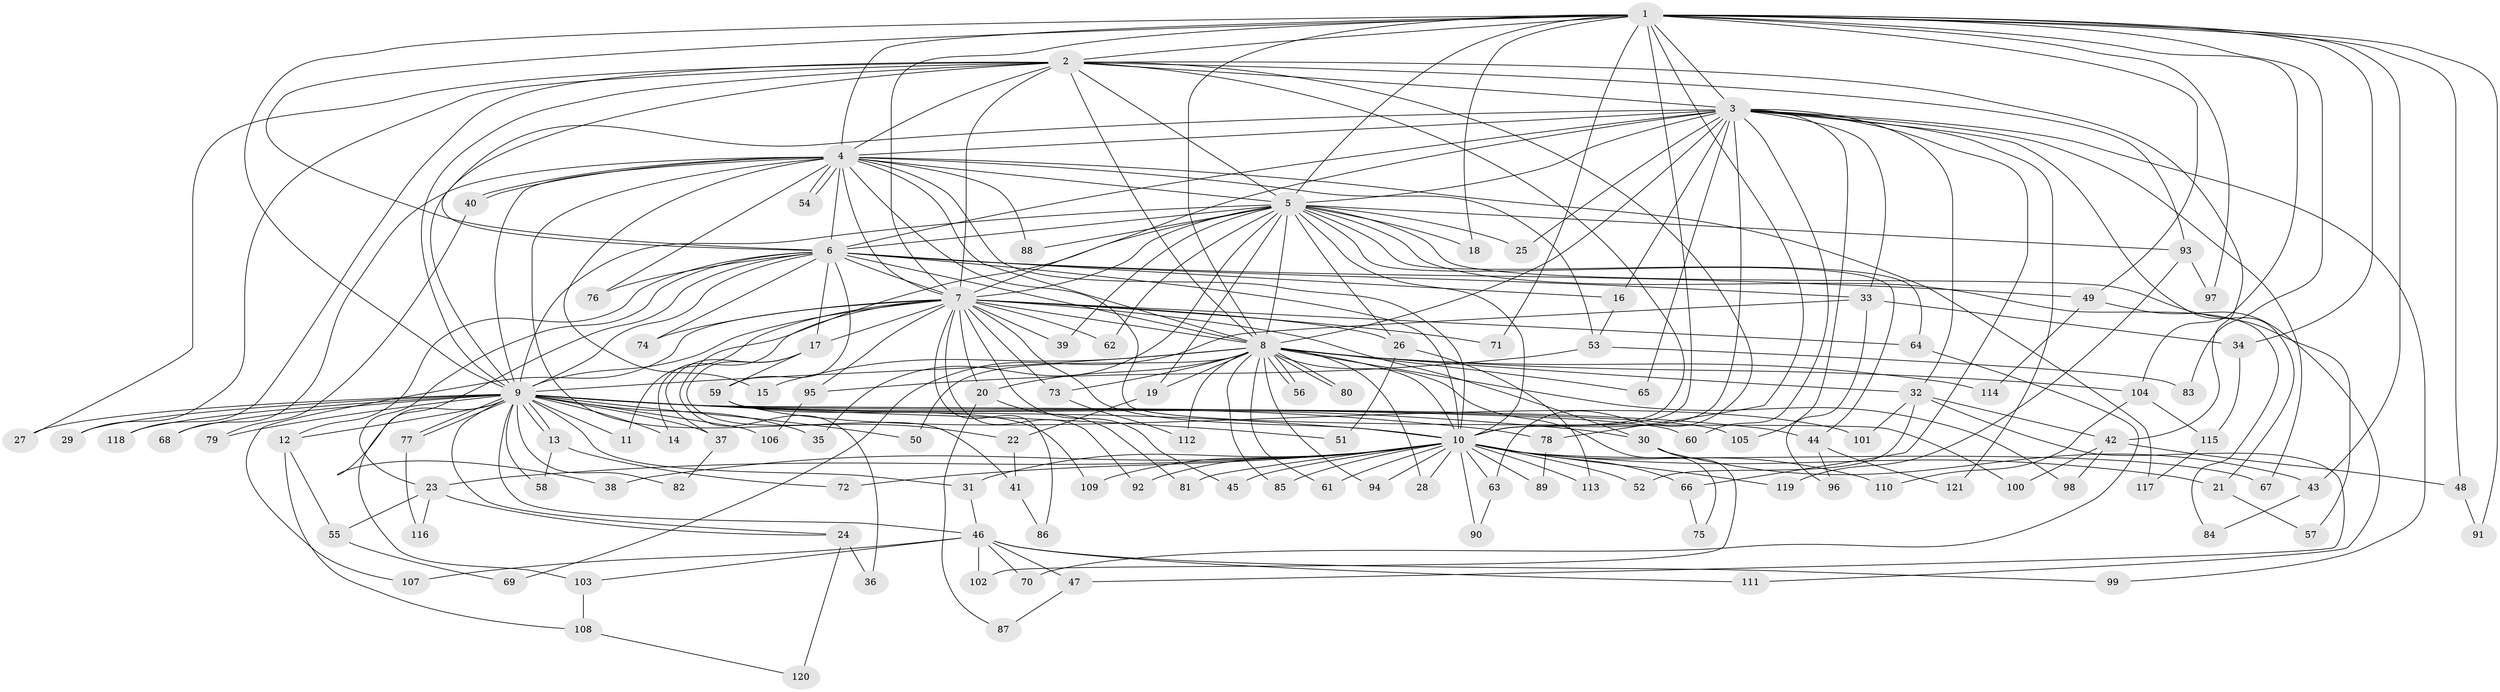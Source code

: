 // coarse degree distribution, {2: 0.3684210526315789, 19: 0.05263157894736842, 10: 0.02631578947368421, 6: 0.05263157894736842, 20: 0.02631578947368421, 1: 0.07894736842105263, 5: 0.10526315789473684, 14: 0.02631578947368421, 3: 0.10526315789473684, 4: 0.02631578947368421, 7: 0.02631578947368421, 9: 0.02631578947368421, 25: 0.02631578947368421, 12: 0.05263157894736842}
// Generated by graph-tools (version 1.1) at 2025/36/03/04/25 23:36:28]
// undirected, 121 vertices, 267 edges
graph export_dot {
  node [color=gray90,style=filled];
  1;
  2;
  3;
  4;
  5;
  6;
  7;
  8;
  9;
  10;
  11;
  12;
  13;
  14;
  15;
  16;
  17;
  18;
  19;
  20;
  21;
  22;
  23;
  24;
  25;
  26;
  27;
  28;
  29;
  30;
  31;
  32;
  33;
  34;
  35;
  36;
  37;
  38;
  39;
  40;
  41;
  42;
  43;
  44;
  45;
  46;
  47;
  48;
  49;
  50;
  51;
  52;
  53;
  54;
  55;
  56;
  57;
  58;
  59;
  60;
  61;
  62;
  63;
  64;
  65;
  66;
  67;
  68;
  69;
  70;
  71;
  72;
  73;
  74;
  75;
  76;
  77;
  78;
  79;
  80;
  81;
  82;
  83;
  84;
  85;
  86;
  87;
  88;
  89;
  90;
  91;
  92;
  93;
  94;
  95;
  96;
  97;
  98;
  99;
  100;
  101;
  102;
  103;
  104;
  105;
  106;
  107;
  108;
  109;
  110;
  111;
  112;
  113;
  114;
  115;
  116;
  117;
  118;
  119;
  120;
  121;
  1 -- 2;
  1 -- 3;
  1 -- 4;
  1 -- 5;
  1 -- 6;
  1 -- 7;
  1 -- 8;
  1 -- 9;
  1 -- 10;
  1 -- 18;
  1 -- 34;
  1 -- 43;
  1 -- 48;
  1 -- 49;
  1 -- 71;
  1 -- 78;
  1 -- 83;
  1 -- 91;
  1 -- 97;
  1 -- 104;
  2 -- 3;
  2 -- 4;
  2 -- 5;
  2 -- 6;
  2 -- 7;
  2 -- 8;
  2 -- 9;
  2 -- 10;
  2 -- 27;
  2 -- 29;
  2 -- 42;
  2 -- 63;
  2 -- 93;
  2 -- 118;
  3 -- 4;
  3 -- 5;
  3 -- 6;
  3 -- 7;
  3 -- 8;
  3 -- 9;
  3 -- 10;
  3 -- 16;
  3 -- 21;
  3 -- 25;
  3 -- 32;
  3 -- 33;
  3 -- 60;
  3 -- 65;
  3 -- 66;
  3 -- 67;
  3 -- 99;
  3 -- 105;
  3 -- 121;
  4 -- 5;
  4 -- 6;
  4 -- 7;
  4 -- 8;
  4 -- 9;
  4 -- 10;
  4 -- 15;
  4 -- 22;
  4 -- 40;
  4 -- 40;
  4 -- 53;
  4 -- 54;
  4 -- 54;
  4 -- 68;
  4 -- 76;
  4 -- 88;
  4 -- 100;
  4 -- 117;
  5 -- 6;
  5 -- 7;
  5 -- 8;
  5 -- 9;
  5 -- 10;
  5 -- 18;
  5 -- 19;
  5 -- 25;
  5 -- 26;
  5 -- 35;
  5 -- 36;
  5 -- 39;
  5 -- 44;
  5 -- 57;
  5 -- 62;
  5 -- 64;
  5 -- 84;
  5 -- 88;
  5 -- 93;
  6 -- 7;
  6 -- 8;
  6 -- 9;
  6 -- 10;
  6 -- 12;
  6 -- 16;
  6 -- 17;
  6 -- 23;
  6 -- 33;
  6 -- 38;
  6 -- 49;
  6 -- 59;
  6 -- 74;
  6 -- 76;
  7 -- 8;
  7 -- 9;
  7 -- 10;
  7 -- 11;
  7 -- 14;
  7 -- 17;
  7 -- 20;
  7 -- 26;
  7 -- 30;
  7 -- 39;
  7 -- 45;
  7 -- 62;
  7 -- 64;
  7 -- 71;
  7 -- 73;
  7 -- 74;
  7 -- 86;
  7 -- 92;
  7 -- 95;
  7 -- 107;
  8 -- 9;
  8 -- 10;
  8 -- 15;
  8 -- 19;
  8 -- 20;
  8 -- 28;
  8 -- 32;
  8 -- 50;
  8 -- 56;
  8 -- 56;
  8 -- 61;
  8 -- 65;
  8 -- 73;
  8 -- 75;
  8 -- 80;
  8 -- 80;
  8 -- 85;
  8 -- 94;
  8 -- 98;
  8 -- 104;
  8 -- 112;
  8 -- 114;
  9 -- 10;
  9 -- 11;
  9 -- 12;
  9 -- 13;
  9 -- 13;
  9 -- 14;
  9 -- 24;
  9 -- 27;
  9 -- 29;
  9 -- 30;
  9 -- 31;
  9 -- 35;
  9 -- 37;
  9 -- 44;
  9 -- 46;
  9 -- 50;
  9 -- 51;
  9 -- 58;
  9 -- 60;
  9 -- 68;
  9 -- 77;
  9 -- 77;
  9 -- 78;
  9 -- 79;
  9 -- 82;
  9 -- 103;
  9 -- 105;
  9 -- 106;
  9 -- 118;
  10 -- 21;
  10 -- 23;
  10 -- 28;
  10 -- 31;
  10 -- 38;
  10 -- 45;
  10 -- 52;
  10 -- 61;
  10 -- 63;
  10 -- 66;
  10 -- 67;
  10 -- 72;
  10 -- 81;
  10 -- 85;
  10 -- 89;
  10 -- 90;
  10 -- 92;
  10 -- 94;
  10 -- 109;
  10 -- 110;
  10 -- 113;
  10 -- 119;
  12 -- 55;
  12 -- 108;
  13 -- 58;
  13 -- 72;
  16 -- 53;
  17 -- 37;
  17 -- 41;
  17 -- 59;
  19 -- 22;
  20 -- 81;
  20 -- 87;
  21 -- 57;
  22 -- 41;
  23 -- 24;
  23 -- 55;
  23 -- 116;
  24 -- 36;
  24 -- 120;
  26 -- 51;
  26 -- 113;
  30 -- 43;
  30 -- 102;
  31 -- 46;
  32 -- 42;
  32 -- 47;
  32 -- 52;
  32 -- 101;
  33 -- 34;
  33 -- 69;
  33 -- 96;
  34 -- 115;
  37 -- 82;
  40 -- 79;
  41 -- 86;
  42 -- 48;
  42 -- 98;
  42 -- 100;
  43 -- 84;
  44 -- 96;
  44 -- 121;
  46 -- 47;
  46 -- 70;
  46 -- 99;
  46 -- 102;
  46 -- 103;
  46 -- 107;
  46 -- 111;
  47 -- 87;
  48 -- 91;
  49 -- 111;
  49 -- 114;
  53 -- 83;
  53 -- 95;
  55 -- 69;
  59 -- 101;
  59 -- 109;
  63 -- 90;
  64 -- 70;
  66 -- 75;
  73 -- 112;
  77 -- 116;
  78 -- 89;
  93 -- 97;
  93 -- 119;
  95 -- 106;
  103 -- 108;
  104 -- 110;
  104 -- 115;
  108 -- 120;
  115 -- 117;
}
